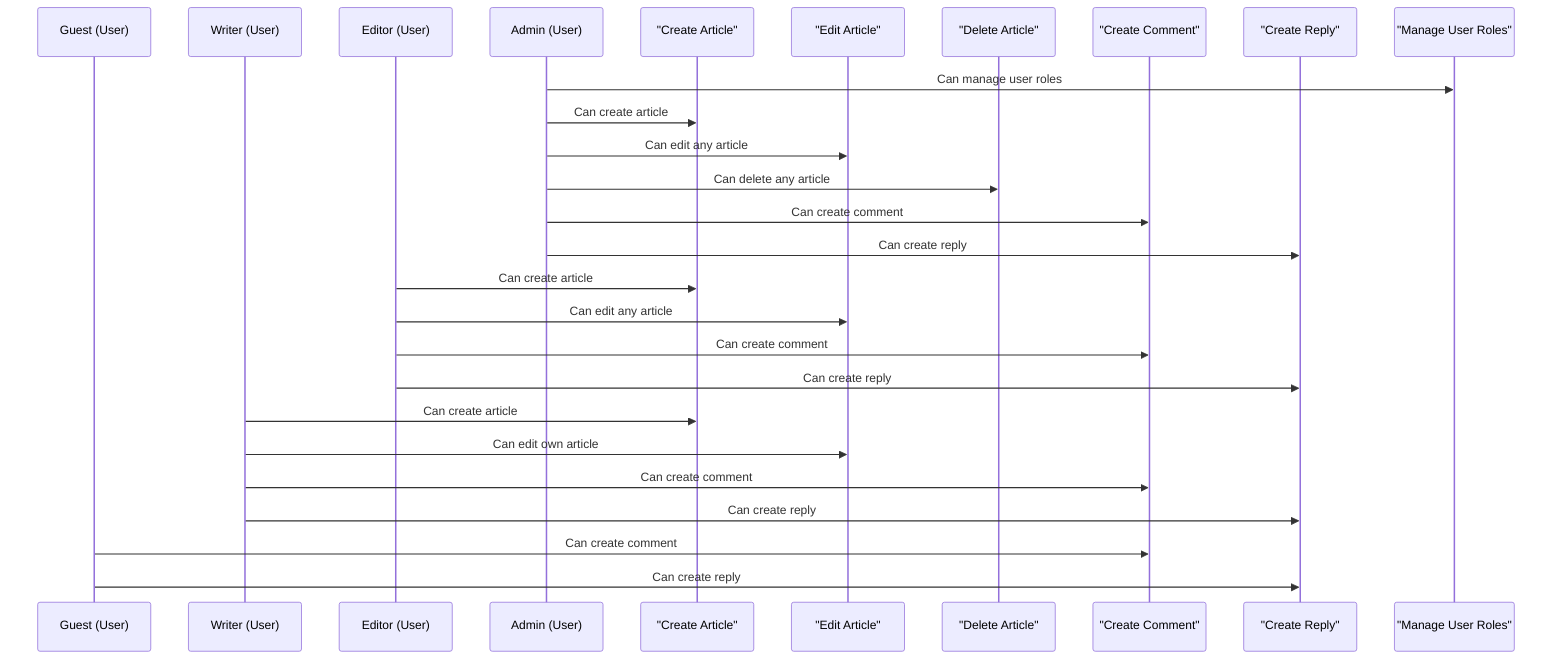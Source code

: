 sequenceDiagram
    participant Guest as Guest (User)
    participant Writer as Writer (User)
    participant Editor as Editor (User)
    participant Admin as Admin (User)
    participant CArticle as "Create Article"
    participant EArticle as "Edit Article"
    participant DArticle as "Delete Article"
    participant CComment as "Create Comment"
    participant CReply as "Create Reply"
    participant ManageRoles as "Manage User Roles"


    %% Admin actions
    Admin->>ManageRoles: Can manage user roles
    Admin->>CArticle: Can create article
    Admin->>EArticle: Can edit any article
    Admin->>DArticle: Can delete any article
    Admin->>CComment: Can create comment
    Admin->>CReply: Can create reply


    %% Editor actions
    Editor->>CArticle: Can create article
    Editor->>EArticle: Can edit any article
    Editor->>CComment: Can create comment
    Editor->>CReply: Can create reply


    %% Writer actions
    Writer->>CArticle: Can create article
    Writer->>EArticle: Can edit own article
    Writer->>CComment: Can create comment
    Writer->>CReply: Can create reply

    %% Guest actions
    Guest->>CComment: Can create comment
    Guest->>CReply: Can create reply